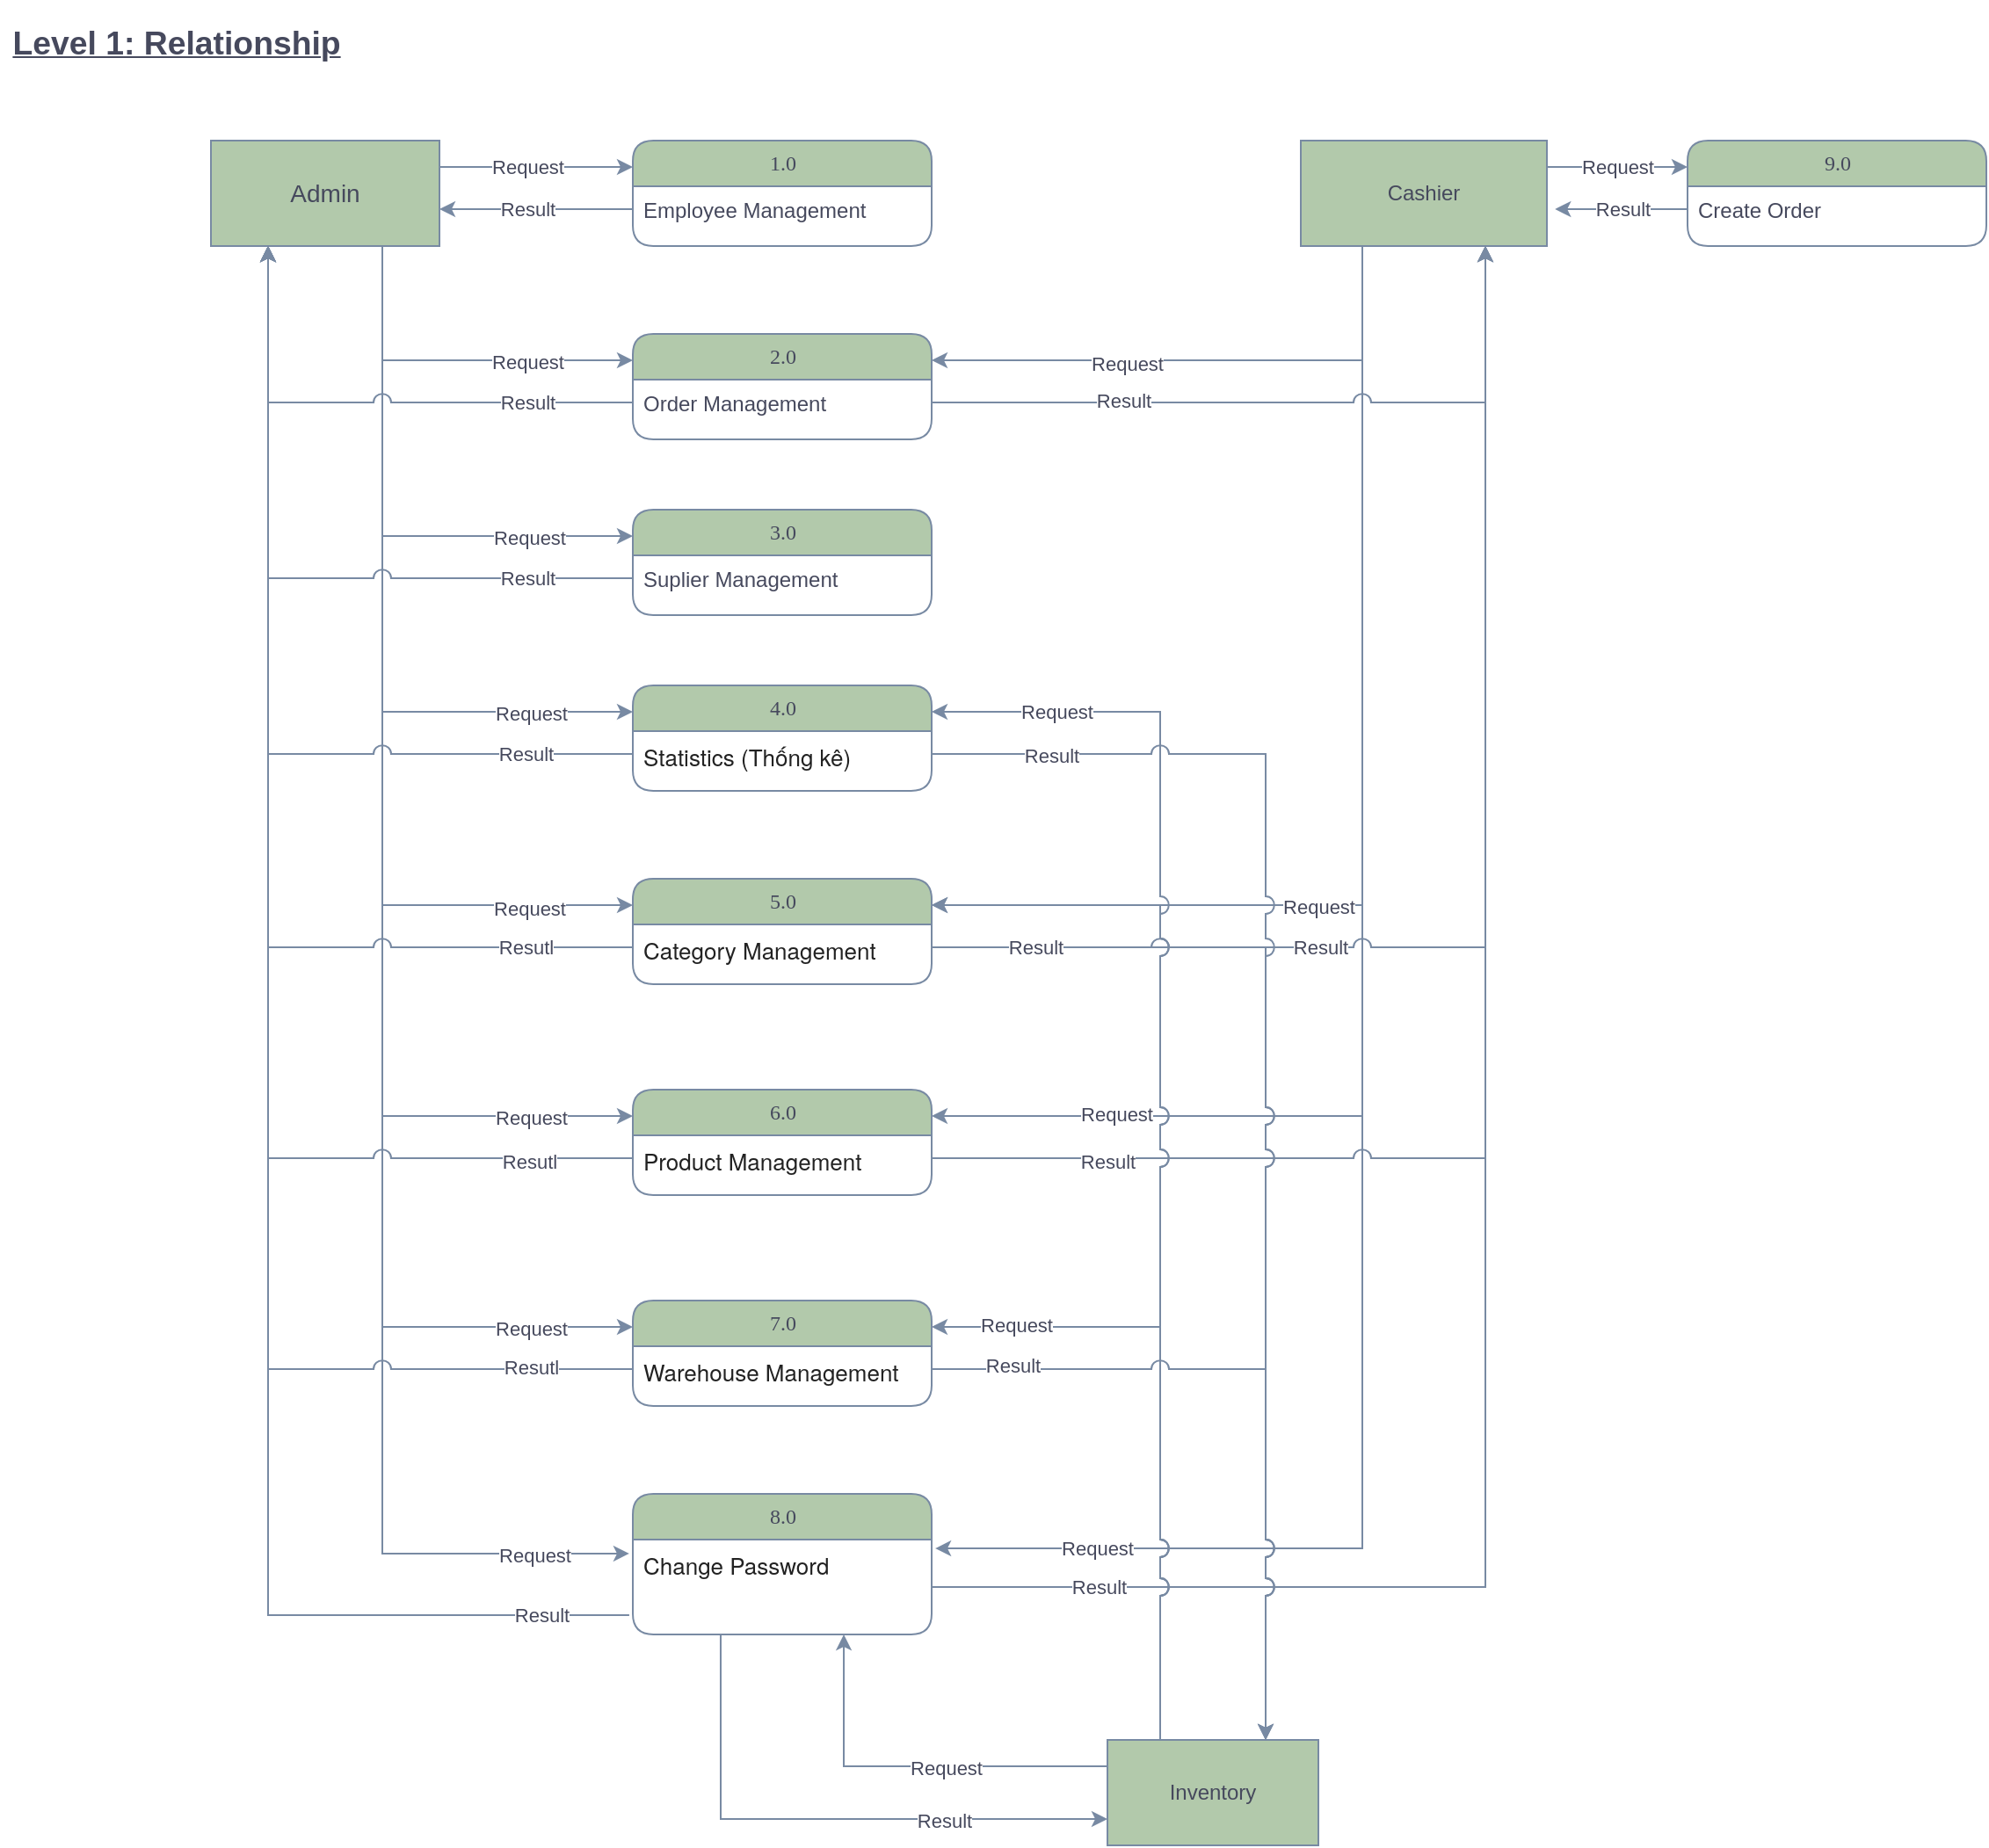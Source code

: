 <mxfile version="14.6.13" type="device"><diagram name="Page-1" id="b520641d-4fe3-3701-9064-5fc419738815"><mxGraphModel dx="1086" dy="1656" grid="1" gridSize="10" guides="1" tooltips="1" connect="1" arrows="1" fold="1" page="1" pageScale="1" pageWidth="1100" pageHeight="850" math="0" shadow="0"><root><mxCell id="0"/><mxCell id="1" parent="0"/><mxCell id="21ea969265ad0168-10" value="1.0" style="swimlane;html=1;fontStyle=0;childLayout=stackLayout;horizontal=1;startSize=26;fillColor=#B2C9AB;horizontalStack=0;resizeParent=1;resizeLast=0;collapsible=1;marginBottom=0;swimlaneFillColor=#ffffff;align=center;rounded=1;shadow=0;comic=0;labelBackgroundColor=none;strokeWidth=1;fontFamily=Verdana;fontSize=12;strokeColor=#788AA3;fontColor=#46495D;" parent="1" vertex="1"><mxGeometry x="360" y="40" width="170" height="60" as="geometry"/></mxCell><mxCell id="21ea969265ad0168-52" value="Employee Management" style="text;html=1;strokeColor=none;fillColor=none;spacingLeft=4;spacingRight=4;whiteSpace=wrap;overflow=hidden;rotatable=0;points=[[0,0.5],[1,0.5]];portConstraint=eastwest;fontColor=#46495D;" parent="21ea969265ad0168-10" vertex="1"><mxGeometry y="26" width="170" height="26" as="geometry"/></mxCell><mxCell id="-beWoCkQJ6YWJmsvKfJx-1" value="&lt;p class=&quot;MsoNormal&quot;&gt;&lt;b&gt;&lt;u&gt;&lt;span style=&quot;font-size: 14.0pt ; font-family: &amp;#34;helvetica&amp;#34; , sans-serif&quot;&gt;Level 1: Relationship&lt;/span&gt;&lt;/u&gt;&lt;/b&gt;&lt;/p&gt;" style="text;html=1;align=center;verticalAlign=middle;resizable=0;points=[];autosize=1;strokeColor=none;fontColor=#46495D;" parent="1" vertex="1"><mxGeometry y="-40" width="200" height="50" as="geometry"/></mxCell><mxCell id="-beWoCkQJ6YWJmsvKfJx-3" value="Request" style="edgeStyle=orthogonalEdgeStyle;rounded=0;orthogonalLoop=1;jettySize=auto;html=1;exitX=1;exitY=0.25;exitDx=0;exitDy=0;entryX=0;entryY=0.25;entryDx=0;entryDy=0;strokeColor=#788AA3;fontColor=#46495D;" parent="1" source="-beWoCkQJ6YWJmsvKfJx-2" target="21ea969265ad0168-10" edge="1"><mxGeometry x="-0.091" relative="1" as="geometry"><Array as="points"><mxPoint x="290" y="55"/><mxPoint x="290" y="55"/></Array><mxPoint as="offset"/></mxGeometry></mxCell><mxCell id="-beWoCkQJ6YWJmsvKfJx-29" style="edgeStyle=orthogonalEdgeStyle;rounded=0;orthogonalLoop=1;jettySize=auto;html=1;exitX=0.75;exitY=1;exitDx=0;exitDy=0;entryX=-0.012;entryY=0.148;entryDx=0;entryDy=0;entryPerimeter=0;strokeColor=#788AA3;fontColor=#46495D;" parent="1" source="-beWoCkQJ6YWJmsvKfJx-2" target="-beWoCkQJ6YWJmsvKfJx-27" edge="1"><mxGeometry relative="1" as="geometry"/></mxCell><mxCell id="-beWoCkQJ6YWJmsvKfJx-64" value="Request" style="edgeLabel;html=1;align=center;verticalAlign=middle;resizable=0;points=[];fontColor=#46495D;" parent="-beWoCkQJ6YWJmsvKfJx-29" vertex="1" connectable="0"><mxGeometry x="0.879" y="-1" relative="1" as="geometry"><mxPoint x="-1" as="offset"/></mxGeometry></mxCell><mxCell id="-beWoCkQJ6YWJmsvKfJx-34" style="edgeStyle=orthogonalEdgeStyle;rounded=0;orthogonalLoop=1;jettySize=auto;html=1;exitX=0.75;exitY=1;exitDx=0;exitDy=0;entryX=0;entryY=0.25;entryDx=0;entryDy=0;strokeColor=#788AA3;fontColor=#46495D;" parent="1" source="-beWoCkQJ6YWJmsvKfJx-2" target="-beWoCkQJ6YWJmsvKfJx-5" edge="1"><mxGeometry relative="1" as="geometry"/></mxCell><mxCell id="-beWoCkQJ6YWJmsvKfJx-36" value="Request" style="edgeLabel;html=1;align=center;verticalAlign=middle;resizable=0;points=[];fontColor=#46495D;" parent="-beWoCkQJ6YWJmsvKfJx-34" vertex="1" connectable="0"><mxGeometry x="0.123" y="-1" relative="1" as="geometry"><mxPoint x="31" as="offset"/></mxGeometry></mxCell><mxCell id="-beWoCkQJ6YWJmsvKfJx-40" style="edgeStyle=orthogonalEdgeStyle;rounded=0;jumpStyle=arc;jumpSize=10;orthogonalLoop=1;jettySize=auto;html=1;exitX=0.75;exitY=1;exitDx=0;exitDy=0;entryX=0;entryY=0.25;entryDx=0;entryDy=0;strokeColor=#788AA3;fontColor=#46495D;" parent="1" source="-beWoCkQJ6YWJmsvKfJx-2" target="-beWoCkQJ6YWJmsvKfJx-10" edge="1"><mxGeometry relative="1" as="geometry"/></mxCell><mxCell id="-beWoCkQJ6YWJmsvKfJx-42" value="Request" style="edgeLabel;html=1;align=center;verticalAlign=middle;resizable=0;points=[];fontColor=#46495D;" parent="-beWoCkQJ6YWJmsvKfJx-40" vertex="1" connectable="0"><mxGeometry x="0.428" y="-1" relative="1" as="geometry"><mxPoint x="29" as="offset"/></mxGeometry></mxCell><mxCell id="-beWoCkQJ6YWJmsvKfJx-44" style="edgeStyle=orthogonalEdgeStyle;rounded=0;jumpStyle=arc;jumpSize=10;orthogonalLoop=1;jettySize=auto;html=1;exitX=0.75;exitY=1;exitDx=0;exitDy=0;entryX=0;entryY=0.25;entryDx=0;entryDy=0;strokeColor=#788AA3;fontColor=#46495D;" parent="1" source="-beWoCkQJ6YWJmsvKfJx-2" target="-beWoCkQJ6YWJmsvKfJx-12" edge="1"><mxGeometry relative="1" as="geometry"/></mxCell><mxCell id="-beWoCkQJ6YWJmsvKfJx-46" value="Request" style="edgeLabel;html=1;align=center;verticalAlign=middle;resizable=0;points=[];fontColor=#46495D;" parent="-beWoCkQJ6YWJmsvKfJx-44" vertex="1" connectable="0"><mxGeometry x="0.71" y="-1" relative="1" as="geometry"><mxPoint x="1" as="offset"/></mxGeometry></mxCell><mxCell id="-beWoCkQJ6YWJmsvKfJx-48" style="edgeStyle=orthogonalEdgeStyle;rounded=0;jumpStyle=arc;jumpSize=10;orthogonalLoop=1;jettySize=auto;html=1;exitX=0.75;exitY=1;exitDx=0;exitDy=0;entryX=0;entryY=0.25;entryDx=0;entryDy=0;strokeColor=#788AA3;fontColor=#46495D;" parent="1" source="-beWoCkQJ6YWJmsvKfJx-2" target="-beWoCkQJ6YWJmsvKfJx-16" edge="1"><mxGeometry relative="1" as="geometry"/></mxCell><mxCell id="-beWoCkQJ6YWJmsvKfJx-50" value="Request" style="edgeLabel;html=1;align=center;verticalAlign=middle;resizable=0;points=[];fontColor=#46495D;" parent="-beWoCkQJ6YWJmsvKfJx-48" vertex="1" connectable="0"><mxGeometry x="0.768" y="-2" relative="1" as="geometry"><mxPoint x="1" as="offset"/></mxGeometry></mxCell><mxCell id="-beWoCkQJ6YWJmsvKfJx-52" style="edgeStyle=orthogonalEdgeStyle;rounded=0;jumpStyle=arc;jumpSize=10;orthogonalLoop=1;jettySize=auto;html=1;exitX=0.75;exitY=1;exitDx=0;exitDy=0;entryX=0;entryY=0.25;entryDx=0;entryDy=0;strokeColor=#788AA3;fontColor=#46495D;" parent="1" source="-beWoCkQJ6YWJmsvKfJx-2" target="-beWoCkQJ6YWJmsvKfJx-18" edge="1"><mxGeometry relative="1" as="geometry"/></mxCell><mxCell id="-beWoCkQJ6YWJmsvKfJx-54" value="Request" style="edgeLabel;html=1;align=center;verticalAlign=middle;resizable=0;points=[];fontColor=#46495D;" parent="-beWoCkQJ6YWJmsvKfJx-52" vertex="1" connectable="0"><mxGeometry x="0.815" y="-1" relative="1" as="geometry"><mxPoint x="1" as="offset"/></mxGeometry></mxCell><mxCell id="-beWoCkQJ6YWJmsvKfJx-56" style="edgeStyle=orthogonalEdgeStyle;rounded=0;jumpStyle=arc;jumpSize=10;orthogonalLoop=1;jettySize=auto;html=1;exitX=0.75;exitY=1;exitDx=0;exitDy=0;entryX=0;entryY=0.25;entryDx=0;entryDy=0;strokeColor=#788AA3;fontColor=#46495D;" parent="1" source="-beWoCkQJ6YWJmsvKfJx-2" target="-beWoCkQJ6YWJmsvKfJx-22" edge="1"><mxGeometry relative="1" as="geometry"/></mxCell><mxCell id="-beWoCkQJ6YWJmsvKfJx-58" value="Request" style="edgeLabel;html=1;align=center;verticalAlign=middle;resizable=0;points=[];fontColor=#46495D;" parent="-beWoCkQJ6YWJmsvKfJx-56" vertex="1" connectable="0"><mxGeometry x="0.844" y="-1" relative="1" as="geometry"><mxPoint x="1" as="offset"/></mxGeometry></mxCell><mxCell id="-beWoCkQJ6YWJmsvKfJx-2" value="&lt;font style=&quot;font-size: 14px&quot;&gt;Admin&lt;/font&gt;" style="rounded=0;whiteSpace=wrap;html=1;fillColor=#B2C9AB;strokeColor=#788AA3;fontColor=#46495D;" parent="1" vertex="1"><mxGeometry x="120" y="40" width="130" height="60" as="geometry"/></mxCell><mxCell id="-beWoCkQJ6YWJmsvKfJx-4" value="Result" style="edgeStyle=orthogonalEdgeStyle;rounded=0;orthogonalLoop=1;jettySize=auto;html=1;exitX=0;exitY=0.5;exitDx=0;exitDy=0;entryX=1;entryY=0.65;entryDx=0;entryDy=0;entryPerimeter=0;strokeColor=#788AA3;fontColor=#46495D;" parent="1" source="21ea969265ad0168-52" target="-beWoCkQJ6YWJmsvKfJx-2" edge="1"><mxGeometry x="0.091" relative="1" as="geometry"><mxPoint as="offset"/></mxGeometry></mxCell><mxCell id="-beWoCkQJ6YWJmsvKfJx-5" value="2.0" style="swimlane;html=1;fontStyle=0;childLayout=stackLayout;horizontal=1;startSize=26;fillColor=#B2C9AB;horizontalStack=0;resizeParent=1;resizeLast=0;collapsible=1;marginBottom=0;swimlaneFillColor=#ffffff;align=center;rounded=1;shadow=0;comic=0;labelBackgroundColor=none;strokeWidth=1;fontFamily=Verdana;fontSize=12;strokeColor=#788AA3;fontColor=#46495D;" parent="1" vertex="1"><mxGeometry x="360" y="150" width="170" height="60" as="geometry"/></mxCell><mxCell id="-beWoCkQJ6YWJmsvKfJx-6" value="Order Management" style="text;html=1;strokeColor=none;fillColor=none;spacingLeft=4;spacingRight=4;whiteSpace=wrap;overflow=hidden;rotatable=0;points=[[0,0.5],[1,0.5]];portConstraint=eastwest;fontColor=#46495D;" parent="-beWoCkQJ6YWJmsvKfJx-5" vertex="1"><mxGeometry y="26" width="170" height="26" as="geometry"/></mxCell><mxCell id="-beWoCkQJ6YWJmsvKfJx-10" value="3.0" style="swimlane;html=1;fontStyle=0;childLayout=stackLayout;horizontal=1;startSize=26;fillColor=#B2C9AB;horizontalStack=0;resizeParent=1;resizeLast=0;collapsible=1;marginBottom=0;swimlaneFillColor=#ffffff;align=center;rounded=1;shadow=0;comic=0;labelBackgroundColor=none;strokeWidth=1;fontFamily=Verdana;fontSize=12;strokeColor=#788AA3;fontColor=#46495D;" parent="1" vertex="1"><mxGeometry x="360" y="250" width="170" height="60" as="geometry"/></mxCell><mxCell id="-beWoCkQJ6YWJmsvKfJx-11" value="Suplier Management" style="text;html=1;strokeColor=none;fillColor=none;spacingLeft=4;spacingRight=4;whiteSpace=wrap;overflow=hidden;rotatable=0;points=[[0,0.5],[1,0.5]];portConstraint=eastwest;fontColor=#46495D;" parent="-beWoCkQJ6YWJmsvKfJx-10" vertex="1"><mxGeometry y="26" width="170" height="26" as="geometry"/></mxCell><mxCell id="-beWoCkQJ6YWJmsvKfJx-12" value="4.0" style="swimlane;html=1;fontStyle=0;childLayout=stackLayout;horizontal=1;startSize=26;fillColor=#B2C9AB;horizontalStack=0;resizeParent=1;resizeLast=0;collapsible=1;marginBottom=0;swimlaneFillColor=#ffffff;align=center;rounded=1;shadow=0;comic=0;labelBackgroundColor=none;strokeWidth=1;fontFamily=Verdana;fontSize=12;strokeColor=#788AA3;fontColor=#46495D;" parent="1" vertex="1"><mxGeometry x="360" y="350" width="170" height="60" as="geometry"/></mxCell><mxCell id="-beWoCkQJ6YWJmsvKfJx-13" value="&lt;span style=&quot;color: rgb(34 , 34 , 34) ; font-family: &amp;#34;helvetica neue&amp;#34; , &amp;#34;helvetica&amp;#34; , &amp;#34;arial&amp;#34; , sans-serif ; font-size: 13px&quot;&gt;Statistics (Thống kê)&lt;/span&gt;" style="text;html=1;strokeColor=none;fillColor=none;spacingLeft=4;spacingRight=4;whiteSpace=wrap;overflow=hidden;rotatable=0;points=[[0,0.5],[1,0.5]];portConstraint=eastwest;fontColor=#46495D;" parent="-beWoCkQJ6YWJmsvKfJx-12" vertex="1"><mxGeometry y="26" width="170" height="26" as="geometry"/></mxCell><mxCell id="-beWoCkQJ6YWJmsvKfJx-16" value="5.0" style="swimlane;html=1;fontStyle=0;childLayout=stackLayout;horizontal=1;startSize=26;fillColor=#B2C9AB;horizontalStack=0;resizeParent=1;resizeLast=0;collapsible=1;marginBottom=0;swimlaneFillColor=#ffffff;align=center;rounded=1;shadow=0;comic=0;labelBackgroundColor=none;strokeWidth=1;fontFamily=Verdana;fontSize=12;strokeColor=#788AA3;fontColor=#46495D;" parent="1" vertex="1"><mxGeometry x="360" y="460" width="170" height="60" as="geometry"/></mxCell><mxCell id="-beWoCkQJ6YWJmsvKfJx-17" value="&lt;span style=&quot;color: rgb(34 , 34 , 34) ; font-family: &amp;#34;helvetica neue&amp;#34; , &amp;#34;helvetica&amp;#34; , &amp;#34;arial&amp;#34; , sans-serif ; font-size: 13px&quot;&gt;Category Management&lt;/span&gt;" style="text;html=1;strokeColor=none;fillColor=none;spacingLeft=4;spacingRight=4;whiteSpace=wrap;overflow=hidden;rotatable=0;points=[[0,0.5],[1,0.5]];portConstraint=eastwest;fontColor=#46495D;" parent="-beWoCkQJ6YWJmsvKfJx-16" vertex="1"><mxGeometry y="26" width="170" height="26" as="geometry"/></mxCell><mxCell id="-beWoCkQJ6YWJmsvKfJx-18" value="6.0" style="swimlane;html=1;fontStyle=0;childLayout=stackLayout;horizontal=1;startSize=26;fillColor=#B2C9AB;horizontalStack=0;resizeParent=1;resizeLast=0;collapsible=1;marginBottom=0;swimlaneFillColor=#ffffff;align=center;rounded=1;shadow=0;comic=0;labelBackgroundColor=none;strokeWidth=1;fontFamily=Verdana;fontSize=12;strokeColor=#788AA3;fontColor=#46495D;" parent="1" vertex="1"><mxGeometry x="360" y="580" width="170" height="60" as="geometry"/></mxCell><mxCell id="-beWoCkQJ6YWJmsvKfJx-19" value="&lt;span style=&quot;color: rgb(34 , 34 , 34) ; font-family: &amp;#34;helvetica neue&amp;#34; , &amp;#34;helvetica&amp;#34; , &amp;#34;arial&amp;#34; , sans-serif ; font-size: 13px&quot;&gt;Product Management&lt;/span&gt;" style="text;html=1;strokeColor=none;fillColor=none;spacingLeft=4;spacingRight=4;whiteSpace=wrap;overflow=hidden;rotatable=0;points=[[0,0.5],[1,0.5]];portConstraint=eastwest;fontColor=#46495D;" parent="-beWoCkQJ6YWJmsvKfJx-18" vertex="1"><mxGeometry y="26" width="170" height="26" as="geometry"/></mxCell><mxCell id="-beWoCkQJ6YWJmsvKfJx-22" value="7.0" style="swimlane;html=1;fontStyle=0;childLayout=stackLayout;horizontal=1;startSize=26;fillColor=#B2C9AB;horizontalStack=0;resizeParent=1;resizeLast=0;collapsible=1;marginBottom=0;swimlaneFillColor=#ffffff;align=center;rounded=1;shadow=0;comic=0;labelBackgroundColor=none;strokeWidth=1;fontFamily=Verdana;fontSize=12;strokeColor=#788AA3;fontColor=#46495D;" parent="1" vertex="1"><mxGeometry x="360" y="700" width="170" height="60" as="geometry"/></mxCell><mxCell id="-beWoCkQJ6YWJmsvKfJx-23" value="&lt;span style=&quot;color: rgb(34 , 34 , 34) ; font-family: &amp;#34;helvetica neue&amp;#34; , &amp;#34;helvetica&amp;#34; , &amp;#34;arial&amp;#34; , sans-serif ; font-size: 13px&quot;&gt;Warehouse Management&lt;/span&gt;" style="text;html=1;strokeColor=none;fillColor=none;spacingLeft=4;spacingRight=4;whiteSpace=wrap;overflow=hidden;rotatable=0;points=[[0,0.5],[1,0.5]];portConstraint=eastwest;fontColor=#46495D;" parent="-beWoCkQJ6YWJmsvKfJx-22" vertex="1"><mxGeometry y="26" width="170" height="26" as="geometry"/></mxCell><mxCell id="-beWoCkQJ6YWJmsvKfJx-26" value="8.0" style="swimlane;html=1;fontStyle=0;childLayout=stackLayout;horizontal=1;startSize=26;fillColor=#B2C9AB;horizontalStack=0;resizeParent=1;resizeLast=0;collapsible=1;marginBottom=0;swimlaneFillColor=#ffffff;align=center;rounded=1;shadow=0;comic=0;labelBackgroundColor=none;strokeWidth=1;fontFamily=Verdana;fontSize=12;strokeColor=#788AA3;fontColor=#46495D;" parent="1" vertex="1"><mxGeometry x="360" y="810" width="170" height="80" as="geometry"/></mxCell><mxCell id="-beWoCkQJ6YWJmsvKfJx-27" value="&lt;font color=&quot;#222222&quot; face=&quot;helvetica neue, helvetica, arial, sans-serif&quot;&gt;&lt;span style=&quot;font-size: 13px&quot;&gt;Change Password&lt;/span&gt;&lt;/font&gt;" style="text;html=1;strokeColor=none;fillColor=none;spacingLeft=4;spacingRight=4;whiteSpace=wrap;overflow=hidden;rotatable=0;points=[[0,0.5],[1,0.5]];portConstraint=eastwest;fontColor=#46495D;" parent="-beWoCkQJ6YWJmsvKfJx-26" vertex="1"><mxGeometry y="26" width="170" height="54" as="geometry"/></mxCell><mxCell id="-beWoCkQJ6YWJmsvKfJx-28" style="edgeStyle=orthogonalEdgeStyle;rounded=0;orthogonalLoop=1;jettySize=auto;html=1;entryX=0.25;entryY=1;entryDx=0;entryDy=0;exitX=-0.012;exitY=0.796;exitDx=0;exitDy=0;exitPerimeter=0;strokeColor=#788AA3;fontColor=#46495D;" parent="1" source="-beWoCkQJ6YWJmsvKfJx-27" target="-beWoCkQJ6YWJmsvKfJx-2" edge="1"><mxGeometry relative="1" as="geometry"><mxPoint x="356" y="960" as="sourcePoint"/></mxGeometry></mxCell><mxCell id="-beWoCkQJ6YWJmsvKfJx-65" value="Result" style="edgeLabel;html=1;align=center;verticalAlign=middle;resizable=0;points=[];fontColor=#46495D;" parent="-beWoCkQJ6YWJmsvKfJx-28" vertex="1" connectable="0"><mxGeometry x="-0.898" relative="1" as="geometry"><mxPoint as="offset"/></mxGeometry></mxCell><mxCell id="-beWoCkQJ6YWJmsvKfJx-35" style="edgeStyle=orthogonalEdgeStyle;rounded=0;orthogonalLoop=1;jettySize=auto;html=1;entryX=0.25;entryY=1;entryDx=0;entryDy=0;jumpStyle=arc;jumpSize=10;strokeColor=#788AA3;fontColor=#46495D;" parent="1" source="-beWoCkQJ6YWJmsvKfJx-6" target="-beWoCkQJ6YWJmsvKfJx-2" edge="1"><mxGeometry relative="1" as="geometry"><Array as="points"><mxPoint x="153" y="189"/></Array></mxGeometry></mxCell><mxCell id="-beWoCkQJ6YWJmsvKfJx-37" value="Result" style="edgeLabel;html=1;align=center;verticalAlign=middle;resizable=0;points=[];fontColor=#46495D;" parent="-beWoCkQJ6YWJmsvKfJx-35" vertex="1" connectable="0"><mxGeometry x="-0.427" y="-2" relative="1" as="geometry"><mxPoint x="25" y="2" as="offset"/></mxGeometry></mxCell><mxCell id="-beWoCkQJ6YWJmsvKfJx-41" style="edgeStyle=orthogonalEdgeStyle;rounded=0;jumpStyle=arc;jumpSize=10;orthogonalLoop=1;jettySize=auto;html=1;entryX=0.25;entryY=1;entryDx=0;entryDy=0;strokeColor=#788AA3;fontColor=#46495D;" parent="1" source="-beWoCkQJ6YWJmsvKfJx-11" target="-beWoCkQJ6YWJmsvKfJx-2" edge="1"><mxGeometry relative="1" as="geometry"/></mxCell><mxCell id="-beWoCkQJ6YWJmsvKfJx-43" value="Result" style="edgeLabel;html=1;align=center;verticalAlign=middle;resizable=0;points=[];fontColor=#46495D;" parent="-beWoCkQJ6YWJmsvKfJx-41" vertex="1" connectable="0"><mxGeometry x="-0.637" y="1" relative="1" as="geometry"><mxPoint x="12" y="-1" as="offset"/></mxGeometry></mxCell><mxCell id="-beWoCkQJ6YWJmsvKfJx-45" style="edgeStyle=orthogonalEdgeStyle;rounded=0;jumpStyle=arc;jumpSize=10;orthogonalLoop=1;jettySize=auto;html=1;entryX=0.25;entryY=1;entryDx=0;entryDy=0;strokeColor=#788AA3;fontColor=#46495D;" parent="1" source="-beWoCkQJ6YWJmsvKfJx-13" target="-beWoCkQJ6YWJmsvKfJx-2" edge="1"><mxGeometry relative="1" as="geometry"/></mxCell><mxCell id="-beWoCkQJ6YWJmsvKfJx-47" value="Result" style="edgeLabel;html=1;align=center;verticalAlign=middle;resizable=0;points=[];fontColor=#46495D;" parent="-beWoCkQJ6YWJmsvKfJx-45" vertex="1" connectable="0"><mxGeometry x="-0.754" relative="1" as="geometry"><mxPoint as="offset"/></mxGeometry></mxCell><mxCell id="-beWoCkQJ6YWJmsvKfJx-49" style="edgeStyle=orthogonalEdgeStyle;rounded=0;jumpStyle=arc;jumpSize=10;orthogonalLoop=1;jettySize=auto;html=1;exitX=0;exitY=0.5;exitDx=0;exitDy=0;entryX=0.25;entryY=1;entryDx=0;entryDy=0;strokeColor=#788AA3;fontColor=#46495D;" parent="1" source="-beWoCkQJ6YWJmsvKfJx-17" target="-beWoCkQJ6YWJmsvKfJx-2" edge="1"><mxGeometry relative="1" as="geometry"/></mxCell><mxCell id="-beWoCkQJ6YWJmsvKfJx-51" value="Resutl" style="edgeLabel;html=1;align=center;verticalAlign=middle;resizable=0;points=[];fontColor=#46495D;" parent="-beWoCkQJ6YWJmsvKfJx-49" vertex="1" connectable="0"><mxGeometry x="-0.799" relative="1" as="geometry"><mxPoint as="offset"/></mxGeometry></mxCell><mxCell id="-beWoCkQJ6YWJmsvKfJx-53" style="edgeStyle=orthogonalEdgeStyle;rounded=0;jumpStyle=arc;jumpSize=10;orthogonalLoop=1;jettySize=auto;html=1;exitX=0;exitY=0.5;exitDx=0;exitDy=0;entryX=0.25;entryY=1;entryDx=0;entryDy=0;strokeColor=#788AA3;fontColor=#46495D;" parent="1" source="-beWoCkQJ6YWJmsvKfJx-19" target="-beWoCkQJ6YWJmsvKfJx-2" edge="1"><mxGeometry relative="1" as="geometry"/></mxCell><mxCell id="-beWoCkQJ6YWJmsvKfJx-55" value="Resutl" style="edgeLabel;html=1;align=center;verticalAlign=middle;resizable=0;points=[];fontColor=#46495D;" parent="-beWoCkQJ6YWJmsvKfJx-53" vertex="1" connectable="0"><mxGeometry x="-0.838" y="2" relative="1" as="geometry"><mxPoint as="offset"/></mxGeometry></mxCell><mxCell id="-beWoCkQJ6YWJmsvKfJx-57" style="edgeStyle=orthogonalEdgeStyle;rounded=0;jumpStyle=arc;jumpSize=10;orthogonalLoop=1;jettySize=auto;html=1;exitX=0;exitY=0.5;exitDx=0;exitDy=0;entryX=0.25;entryY=1;entryDx=0;entryDy=0;strokeColor=#788AA3;fontColor=#46495D;" parent="1" source="-beWoCkQJ6YWJmsvKfJx-23" target="-beWoCkQJ6YWJmsvKfJx-2" edge="1"><mxGeometry relative="1" as="geometry"/></mxCell><mxCell id="-beWoCkQJ6YWJmsvKfJx-59" value="Resutl" style="edgeLabel;html=1;align=center;verticalAlign=middle;resizable=0;points=[];fontColor=#46495D;" parent="-beWoCkQJ6YWJmsvKfJx-57" vertex="1" connectable="0"><mxGeometry x="-0.863" y="-1" relative="1" as="geometry"><mxPoint as="offset"/></mxGeometry></mxCell><mxCell id="-beWoCkQJ6YWJmsvKfJx-70" value="Request" style="edgeStyle=orthogonalEdgeStyle;rounded=0;jumpStyle=arc;jumpSize=10;orthogonalLoop=1;jettySize=auto;html=1;exitX=1;exitY=0.25;exitDx=0;exitDy=0;entryX=0;entryY=0.25;entryDx=0;entryDy=0;strokeColor=#788AA3;fontColor=#46495D;" parent="1" source="-beWoCkQJ6YWJmsvKfJx-67" target="-beWoCkQJ6YWJmsvKfJx-68" edge="1"><mxGeometry relative="1" as="geometry"/></mxCell><mxCell id="-beWoCkQJ6YWJmsvKfJx-74" style="edgeStyle=orthogonalEdgeStyle;rounded=0;jumpStyle=arc;jumpSize=10;orthogonalLoop=1;jettySize=auto;html=1;exitX=0.25;exitY=1;exitDx=0;exitDy=0;entryX=1;entryY=0.25;entryDx=0;entryDy=0;strokeColor=#788AA3;fontColor=#46495D;" parent="1" source="-beWoCkQJ6YWJmsvKfJx-67" target="-beWoCkQJ6YWJmsvKfJx-5" edge="1"><mxGeometry relative="1" as="geometry"/></mxCell><mxCell id="-beWoCkQJ6YWJmsvKfJx-76" value="Request" style="edgeLabel;html=1;align=center;verticalAlign=middle;resizable=0;points=[];fontColor=#46495D;" parent="-beWoCkQJ6YWJmsvKfJx-74" vertex="1" connectable="0"><mxGeometry x="0.481" y="2" relative="1" as="geometry"><mxPoint x="30" as="offset"/></mxGeometry></mxCell><mxCell id="-beWoCkQJ6YWJmsvKfJx-79" style="edgeStyle=orthogonalEdgeStyle;rounded=0;jumpStyle=arc;jumpSize=10;orthogonalLoop=1;jettySize=auto;html=1;exitX=0.25;exitY=1;exitDx=0;exitDy=0;entryX=1;entryY=0.25;entryDx=0;entryDy=0;strokeColor=#788AA3;fontColor=#46495D;" parent="1" source="-beWoCkQJ6YWJmsvKfJx-67" target="-beWoCkQJ6YWJmsvKfJx-16" edge="1"><mxGeometry relative="1" as="geometry"/></mxCell><mxCell id="-beWoCkQJ6YWJmsvKfJx-81" value="Request" style="edgeLabel;html=1;align=center;verticalAlign=middle;resizable=0;points=[];fontColor=#46495D;" parent="-beWoCkQJ6YWJmsvKfJx-79" vertex="1" connectable="0"><mxGeometry x="0.656" y="1" relative="1" as="geometry"><mxPoint x="113" as="offset"/></mxGeometry></mxCell><mxCell id="-beWoCkQJ6YWJmsvKfJx-83" style="edgeStyle=orthogonalEdgeStyle;rounded=0;jumpStyle=arc;jumpSize=10;orthogonalLoop=1;jettySize=auto;html=1;exitX=0.25;exitY=1;exitDx=0;exitDy=0;entryX=1;entryY=0.25;entryDx=0;entryDy=0;strokeColor=#788AA3;fontColor=#46495D;" parent="1" source="-beWoCkQJ6YWJmsvKfJx-67" target="-beWoCkQJ6YWJmsvKfJx-18" edge="1"><mxGeometry relative="1" as="geometry"/></mxCell><mxCell id="-beWoCkQJ6YWJmsvKfJx-85" value="Request" style="edgeLabel;html=1;align=center;verticalAlign=middle;resizable=0;points=[];fontColor=#46495D;" parent="-beWoCkQJ6YWJmsvKfJx-83" vertex="1" connectable="0"><mxGeometry x="0.718" y="-1" relative="1" as="geometry"><mxPoint as="offset"/></mxGeometry></mxCell><mxCell id="-beWoCkQJ6YWJmsvKfJx-89" style="edgeStyle=orthogonalEdgeStyle;rounded=0;jumpStyle=arc;jumpSize=10;orthogonalLoop=1;jettySize=auto;html=1;exitX=0.25;exitY=1;exitDx=0;exitDy=0;entryX=1.012;entryY=0.093;entryDx=0;entryDy=0;entryPerimeter=0;strokeColor=#788AA3;fontColor=#46495D;" parent="1" source="-beWoCkQJ6YWJmsvKfJx-67" target="-beWoCkQJ6YWJmsvKfJx-27" edge="1"><mxGeometry relative="1" as="geometry"/></mxCell><mxCell id="-beWoCkQJ6YWJmsvKfJx-91" value="Request" style="edgeLabel;html=1;align=center;verticalAlign=middle;resizable=0;points=[];fontColor=#46495D;" parent="-beWoCkQJ6YWJmsvKfJx-89" vertex="1" connectable="0"><mxGeometry x="0.813" relative="1" as="geometry"><mxPoint as="offset"/></mxGeometry></mxCell><mxCell id="-beWoCkQJ6YWJmsvKfJx-67" value="Cashier" style="rounded=0;whiteSpace=wrap;html=1;fillColor=#B2C9AB;strokeColor=#788AA3;fontColor=#46495D;" parent="1" vertex="1"><mxGeometry x="740" y="40" width="140" height="60" as="geometry"/></mxCell><mxCell id="-beWoCkQJ6YWJmsvKfJx-68" value="9.0" style="swimlane;html=1;fontStyle=0;childLayout=stackLayout;horizontal=1;startSize=26;fillColor=#B2C9AB;horizontalStack=0;resizeParent=1;resizeLast=0;collapsible=1;marginBottom=0;swimlaneFillColor=#ffffff;align=center;rounded=1;shadow=0;comic=0;labelBackgroundColor=none;strokeWidth=1;fontFamily=Verdana;fontSize=12;strokeColor=#788AA3;fontColor=#46495D;" parent="1" vertex="1"><mxGeometry x="960" y="40" width="170" height="60" as="geometry"/></mxCell><mxCell id="-beWoCkQJ6YWJmsvKfJx-69" value="Create Order" style="text;html=1;strokeColor=none;fillColor=none;spacingLeft=4;spacingRight=4;whiteSpace=wrap;overflow=hidden;rotatable=0;points=[[0,0.5],[1,0.5]];portConstraint=eastwest;fontColor=#46495D;" parent="-beWoCkQJ6YWJmsvKfJx-68" vertex="1"><mxGeometry y="26" width="170" height="26" as="geometry"/></mxCell><mxCell id="-beWoCkQJ6YWJmsvKfJx-71" value="Result" style="edgeStyle=orthogonalEdgeStyle;rounded=0;jumpStyle=arc;jumpSize=10;orthogonalLoop=1;jettySize=auto;html=1;exitX=0;exitY=0.5;exitDx=0;exitDy=0;entryX=1.033;entryY=0.65;entryDx=0;entryDy=0;entryPerimeter=0;strokeColor=#788AA3;fontColor=#46495D;" parent="1" source="-beWoCkQJ6YWJmsvKfJx-69" target="-beWoCkQJ6YWJmsvKfJx-67" edge="1"><mxGeometry relative="1" as="geometry"/></mxCell><mxCell id="-beWoCkQJ6YWJmsvKfJx-75" style="edgeStyle=orthogonalEdgeStyle;rounded=0;jumpStyle=arc;jumpSize=10;orthogonalLoop=1;jettySize=auto;html=1;exitX=1;exitY=0.5;exitDx=0;exitDy=0;entryX=0.75;entryY=1;entryDx=0;entryDy=0;strokeColor=#788AA3;fontColor=#46495D;" parent="1" source="-beWoCkQJ6YWJmsvKfJx-6" target="-beWoCkQJ6YWJmsvKfJx-67" edge="1"><mxGeometry relative="1" as="geometry"/></mxCell><mxCell id="-beWoCkQJ6YWJmsvKfJx-78" value="Result" style="edgeLabel;html=1;align=center;verticalAlign=middle;resizable=0;points=[];fontColor=#46495D;" parent="-beWoCkQJ6YWJmsvKfJx-75" vertex="1" connectable="0"><mxGeometry x="-0.463" y="1" relative="1" as="geometry"><mxPoint as="offset"/></mxGeometry></mxCell><mxCell id="-beWoCkQJ6YWJmsvKfJx-80" style="edgeStyle=orthogonalEdgeStyle;rounded=0;jumpStyle=arc;jumpSize=10;orthogonalLoop=1;jettySize=auto;html=1;entryX=0.75;entryY=1;entryDx=0;entryDy=0;strokeColor=#788AA3;fontColor=#46495D;" parent="1" source="-beWoCkQJ6YWJmsvKfJx-17" target="-beWoCkQJ6YWJmsvKfJx-67" edge="1"><mxGeometry relative="1" as="geometry"/></mxCell><mxCell id="-beWoCkQJ6YWJmsvKfJx-82" value="Result" style="edgeLabel;html=1;align=center;verticalAlign=middle;resizable=0;points=[];fontColor=#46495D;" parent="-beWoCkQJ6YWJmsvKfJx-80" vertex="1" connectable="0"><mxGeometry x="-0.716" y="1" relative="1" as="geometry"><mxPoint x="119" y="1" as="offset"/></mxGeometry></mxCell><mxCell id="-beWoCkQJ6YWJmsvKfJx-84" style="edgeStyle=orthogonalEdgeStyle;rounded=0;jumpStyle=arc;jumpSize=10;orthogonalLoop=1;jettySize=auto;html=1;exitX=1;exitY=0.5;exitDx=0;exitDy=0;entryX=0.75;entryY=1;entryDx=0;entryDy=0;strokeColor=#788AA3;fontColor=#46495D;" parent="1" source="-beWoCkQJ6YWJmsvKfJx-19" target="-beWoCkQJ6YWJmsvKfJx-67" edge="1"><mxGeometry relative="1" as="geometry"/></mxCell><mxCell id="-beWoCkQJ6YWJmsvKfJx-86" value="Result" style="edgeLabel;html=1;align=center;verticalAlign=middle;resizable=0;points=[];fontColor=#46495D;" parent="-beWoCkQJ6YWJmsvKfJx-84" vertex="1" connectable="0"><mxGeometry x="-0.761" y="-2" relative="1" as="geometry"><mxPoint as="offset"/></mxGeometry></mxCell><mxCell id="-beWoCkQJ6YWJmsvKfJx-90" style="edgeStyle=orthogonalEdgeStyle;rounded=0;jumpStyle=arc;jumpSize=10;orthogonalLoop=1;jettySize=auto;html=1;exitX=1;exitY=0.5;exitDx=0;exitDy=0;entryX=0.75;entryY=1;entryDx=0;entryDy=0;strokeColor=#788AA3;fontColor=#46495D;" parent="1" source="-beWoCkQJ6YWJmsvKfJx-27" target="-beWoCkQJ6YWJmsvKfJx-67" edge="1"><mxGeometry relative="1" as="geometry"/></mxCell><mxCell id="-beWoCkQJ6YWJmsvKfJx-92" value="Result" style="edgeLabel;html=1;align=center;verticalAlign=middle;resizable=0;points=[];fontColor=#46495D;" parent="-beWoCkQJ6YWJmsvKfJx-90" vertex="1" connectable="0"><mxGeometry x="-0.825" relative="1" as="geometry"><mxPoint as="offset"/></mxGeometry></mxCell><mxCell id="-beWoCkQJ6YWJmsvKfJx-95" style="edgeStyle=orthogonalEdgeStyle;rounded=0;jumpStyle=arc;jumpSize=10;orthogonalLoop=1;jettySize=auto;html=1;exitX=0.25;exitY=0;exitDx=0;exitDy=0;entryX=1;entryY=0.25;entryDx=0;entryDy=0;strokeColor=#788AA3;fontColor=#46495D;" parent="1" source="-beWoCkQJ6YWJmsvKfJx-93" target="-beWoCkQJ6YWJmsvKfJx-22" edge="1"><mxGeometry relative="1" as="geometry"/></mxCell><mxCell id="-beWoCkQJ6YWJmsvKfJx-97" value="Request" style="edgeLabel;html=1;align=center;verticalAlign=middle;resizable=0;points=[];fontColor=#46495D;" parent="-beWoCkQJ6YWJmsvKfJx-95" vertex="1" connectable="0"><mxGeometry x="0.74" y="-1" relative="1" as="geometry"><mxPoint as="offset"/></mxGeometry></mxCell><mxCell id="-beWoCkQJ6YWJmsvKfJx-104" style="edgeStyle=orthogonalEdgeStyle;rounded=0;jumpStyle=arc;jumpSize=10;orthogonalLoop=1;jettySize=auto;html=1;exitX=0.25;exitY=0;exitDx=0;exitDy=0;entryX=1;entryY=0.25;entryDx=0;entryDy=0;strokeColor=#788AA3;fontColor=#46495D;" parent="1" source="-beWoCkQJ6YWJmsvKfJx-93" target="-beWoCkQJ6YWJmsvKfJx-16" edge="1"><mxGeometry relative="1" as="geometry"/></mxCell><mxCell id="-beWoCkQJ6YWJmsvKfJx-107" style="edgeStyle=orthogonalEdgeStyle;rounded=0;jumpStyle=arc;jumpSize=10;orthogonalLoop=1;jettySize=auto;html=1;exitX=0;exitY=0.25;exitDx=0;exitDy=0;entryX=0.706;entryY=1;entryDx=0;entryDy=0;entryPerimeter=0;strokeColor=#788AA3;fontColor=#46495D;" parent="1" source="-beWoCkQJ6YWJmsvKfJx-93" target="-beWoCkQJ6YWJmsvKfJx-27" edge="1"><mxGeometry relative="1" as="geometry"/></mxCell><mxCell id="-beWoCkQJ6YWJmsvKfJx-109" value="Request" style="edgeLabel;html=1;align=center;verticalAlign=middle;resizable=0;points=[];fontColor=#46495D;" parent="-beWoCkQJ6YWJmsvKfJx-107" vertex="1" connectable="0"><mxGeometry x="-0.183" y="1" relative="1" as="geometry"><mxPoint as="offset"/></mxGeometry></mxCell><mxCell id="-beWoCkQJ6YWJmsvKfJx-113" style="edgeStyle=orthogonalEdgeStyle;rounded=0;jumpStyle=arc;jumpSize=10;orthogonalLoop=1;jettySize=auto;html=1;exitX=0.25;exitY=0;exitDx=0;exitDy=0;entryX=1;entryY=0.25;entryDx=0;entryDy=0;strokeColor=#788AA3;fontColor=#46495D;" parent="1" source="-beWoCkQJ6YWJmsvKfJx-93" target="-beWoCkQJ6YWJmsvKfJx-12" edge="1"><mxGeometry relative="1" as="geometry"/></mxCell><mxCell id="-beWoCkQJ6YWJmsvKfJx-116" value="Request" style="edgeLabel;html=1;align=center;verticalAlign=middle;resizable=0;points=[];fontColor=#46495D;" parent="-beWoCkQJ6YWJmsvKfJx-113" vertex="1" connectable="0"><mxGeometry x="0.801" relative="1" as="geometry"><mxPoint as="offset"/></mxGeometry></mxCell><mxCell id="-beWoCkQJ6YWJmsvKfJx-93" value="Inventory" style="rounded=0;whiteSpace=wrap;html=1;fillColor=#B2C9AB;strokeColor=#788AA3;fontColor=#46495D;" parent="1" vertex="1"><mxGeometry x="630" y="950" width="120" height="60" as="geometry"/></mxCell><mxCell id="-beWoCkQJ6YWJmsvKfJx-96" style="edgeStyle=orthogonalEdgeStyle;rounded=0;jumpStyle=arc;jumpSize=10;orthogonalLoop=1;jettySize=auto;html=1;exitX=1;exitY=0.5;exitDx=0;exitDy=0;entryX=0.75;entryY=0;entryDx=0;entryDy=0;strokeColor=#788AA3;fontColor=#46495D;" parent="1" source="-beWoCkQJ6YWJmsvKfJx-23" target="-beWoCkQJ6YWJmsvKfJx-93" edge="1"><mxGeometry relative="1" as="geometry"/></mxCell><mxCell id="-beWoCkQJ6YWJmsvKfJx-98" value="Result" style="edgeLabel;html=1;align=center;verticalAlign=middle;resizable=0;points=[];fontColor=#46495D;" parent="-beWoCkQJ6YWJmsvKfJx-96" vertex="1" connectable="0"><mxGeometry x="-0.773" y="2" relative="1" as="geometry"><mxPoint as="offset"/></mxGeometry></mxCell><mxCell id="-beWoCkQJ6YWJmsvKfJx-101" value="Result" style="edgeStyle=orthogonalEdgeStyle;rounded=0;jumpStyle=arc;jumpSize=10;orthogonalLoop=1;jettySize=auto;html=1;exitX=1;exitY=0.5;exitDx=0;exitDy=0;entryX=0.75;entryY=0;entryDx=0;entryDy=0;strokeColor=#788AA3;fontColor=#46495D;" parent="1" source="-beWoCkQJ6YWJmsvKfJx-17" target="-beWoCkQJ6YWJmsvKfJx-93" edge="1"><mxGeometry x="-0.816" relative="1" as="geometry"><mxPoint as="offset"/></mxGeometry></mxCell><mxCell id="-beWoCkQJ6YWJmsvKfJx-108" style="edgeStyle=orthogonalEdgeStyle;rounded=0;jumpStyle=arc;jumpSize=10;orthogonalLoop=1;jettySize=auto;html=1;exitX=0.294;exitY=1;exitDx=0;exitDy=0;entryX=0;entryY=0.75;entryDx=0;entryDy=0;exitPerimeter=0;strokeColor=#788AA3;fontColor=#46495D;" parent="1" source="-beWoCkQJ6YWJmsvKfJx-27" target="-beWoCkQJ6YWJmsvKfJx-93" edge="1"><mxGeometry relative="1" as="geometry"/></mxCell><mxCell id="-beWoCkQJ6YWJmsvKfJx-110" value="Result" style="edgeLabel;html=1;align=center;verticalAlign=middle;resizable=0;points=[];fontColor=#46495D;" parent="-beWoCkQJ6YWJmsvKfJx-108" vertex="1" connectable="0"><mxGeometry x="0.427" y="-1" relative="1" as="geometry"><mxPoint as="offset"/></mxGeometry></mxCell><mxCell id="-beWoCkQJ6YWJmsvKfJx-114" style="edgeStyle=orthogonalEdgeStyle;rounded=0;jumpStyle=arc;jumpSize=10;orthogonalLoop=1;jettySize=auto;html=1;exitX=1;exitY=0.5;exitDx=0;exitDy=0;entryX=0.75;entryY=0;entryDx=0;entryDy=0;strokeColor=#788AA3;fontColor=#46495D;" parent="1" source="-beWoCkQJ6YWJmsvKfJx-13" target="-beWoCkQJ6YWJmsvKfJx-93" edge="1"><mxGeometry relative="1" as="geometry"/></mxCell><mxCell id="-beWoCkQJ6YWJmsvKfJx-117" value="Result" style="edgeLabel;html=1;align=center;verticalAlign=middle;resizable=0;points=[];fontColor=#46495D;" parent="-beWoCkQJ6YWJmsvKfJx-114" vertex="1" connectable="0"><mxGeometry x="-0.819" y="-1" relative="1" as="geometry"><mxPoint as="offset"/></mxGeometry></mxCell></root></mxGraphModel></diagram></mxfile>
